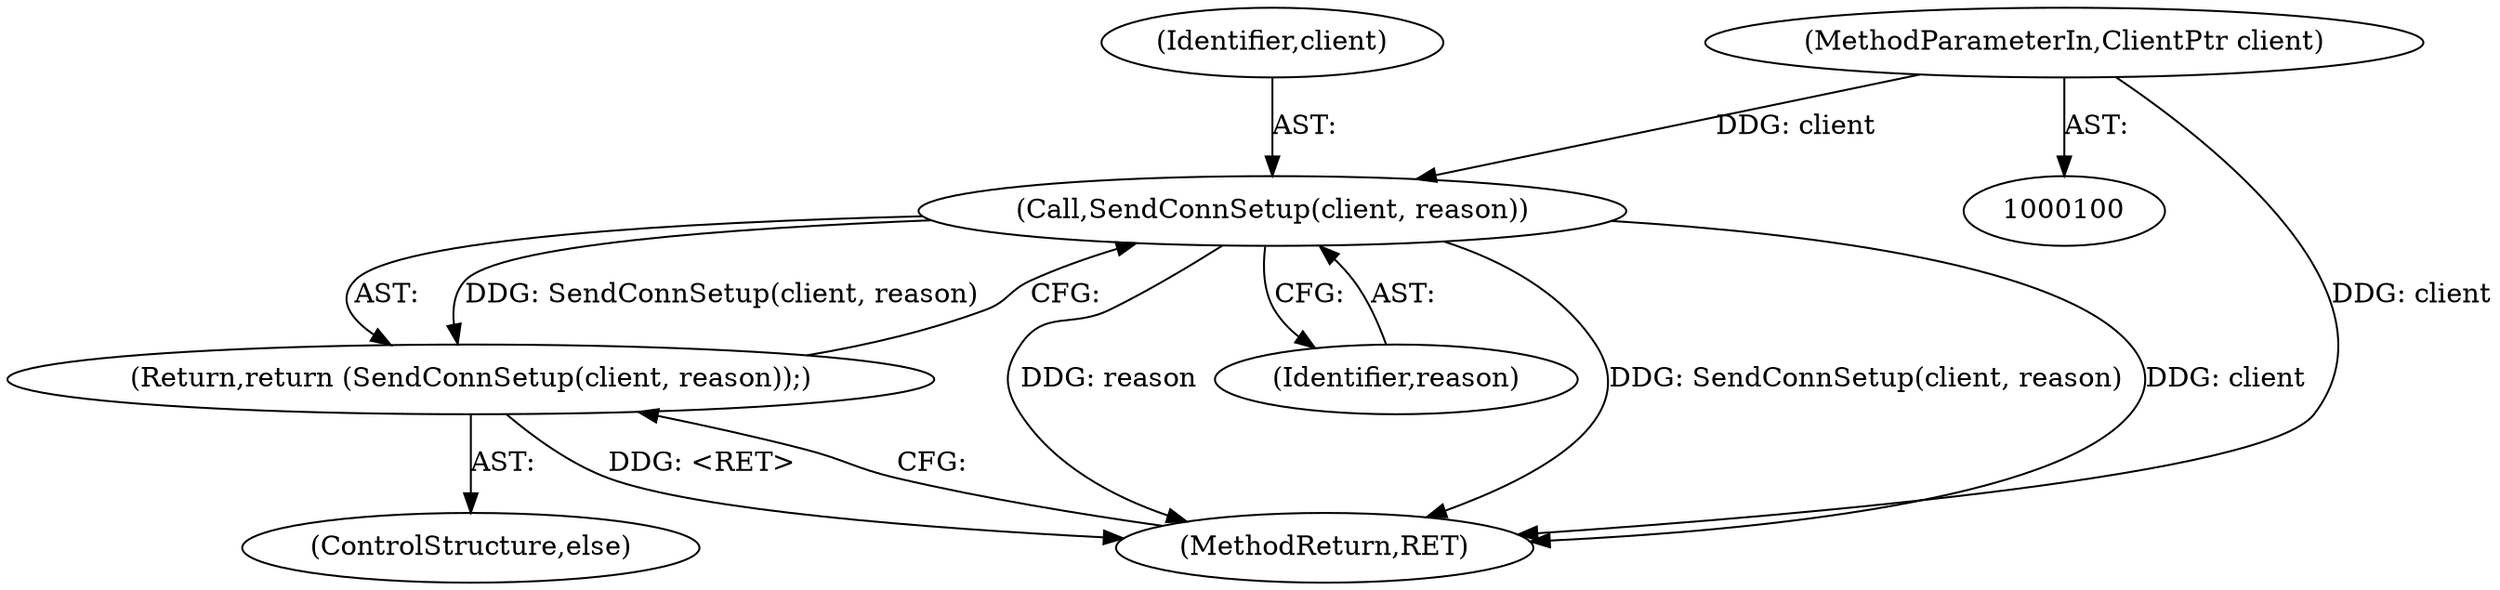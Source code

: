 digraph "0_xserver_b747da5e25be944337a9cd1415506fc06b70aa81@pointer" {
"1000174" [label="(Call,SendConnSetup(client, reason))"];
"1000101" [label="(MethodParameterIn,ClientPtr client)"];
"1000173" [label="(Return,return (SendConnSetup(client, reason));)"];
"1000176" [label="(Identifier,reason)"];
"1000101" [label="(MethodParameterIn,ClientPtr client)"];
"1000177" [label="(MethodReturn,RET)"];
"1000172" [label="(ControlStructure,else)"];
"1000175" [label="(Identifier,client)"];
"1000174" [label="(Call,SendConnSetup(client, reason))"];
"1000173" [label="(Return,return (SendConnSetup(client, reason));)"];
"1000174" -> "1000173"  [label="AST: "];
"1000174" -> "1000176"  [label="CFG: "];
"1000175" -> "1000174"  [label="AST: "];
"1000176" -> "1000174"  [label="AST: "];
"1000173" -> "1000174"  [label="CFG: "];
"1000174" -> "1000177"  [label="DDG: reason"];
"1000174" -> "1000177"  [label="DDG: SendConnSetup(client, reason)"];
"1000174" -> "1000177"  [label="DDG: client"];
"1000174" -> "1000173"  [label="DDG: SendConnSetup(client, reason)"];
"1000101" -> "1000174"  [label="DDG: client"];
"1000101" -> "1000100"  [label="AST: "];
"1000101" -> "1000177"  [label="DDG: client"];
"1000173" -> "1000172"  [label="AST: "];
"1000177" -> "1000173"  [label="CFG: "];
"1000173" -> "1000177"  [label="DDG: <RET>"];
}
